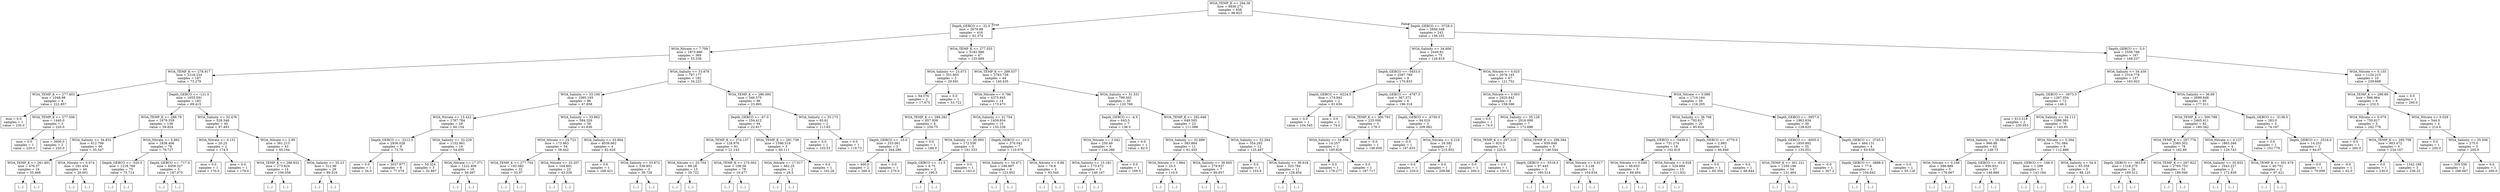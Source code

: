 digraph Tree {
node [shape=box] ;
0 [label="WOA_TEMP_K <= 294.36\nmse = 4836.271\nsamples = 658\nvalue = 98.823"] ;
1 [label="Depth_GEBCO <= -32.0\nmse = 2679.88\nsamples = 416\nvalue = 62.374"] ;
0 -> 1 [labeldistance=2.5, labelangle=45, headlabel="True"] ;
2 [label="WOA_Nitrate <= 7.709\nmse = 1873.866\nsamples = 369\nvalue = 53.338"] ;
1 -> 2 ;
3 [label="WOA_TEMP_K <= 278.917\nmse = 2218.234\nsamples = 187\nvalue = 73.279"] ;
2 -> 3 ;
4 [label="WOA_TEMP_K <= 277.403\nmse = 1048.98\nsamples = 4\nvalue = 222.857"] ;
3 -> 4 ;
5 [label="mse = 0.0\nsamples = 1\nvalue = 230.0"] ;
4 -> 5 ;
6 [label="WOA_TEMP_K <= 277.506\nmse = 1440.0\nsamples = 3\nvalue = 220.0"] ;
4 -> 6 ;
7 [label="mse = 0.0\nsamples = 1\nvalue = 220.0"] ;
6 -> 7 ;
8 [label="mse = 3600.0\nsamples = 2\nvalue = 220.0"] ;
6 -> 8 ;
9 [label="Depth_GEBCO <= -121.0\nmse = 1655.591\nsamples = 183\nvalue = 69.415"] ;
3 -> 9 ;
10 [label="WOA_TEMP_K <= 288.79\nmse = 1679.359\nsamples = 138\nvalue = 59.824"] ;
9 -> 10 ;
11 [label="WOA_Salinity <= 34.832\nmse = 412.799\nsamples = 60\nvalue = 35.547"] ;
10 -> 11 ;
12 [label="WOA_TEMP_K <= 281.491\nmse = 476.37\nsamples = 16\nvalue = 55.468"] ;
11 -> 12 ;
13 [label="(...)"] ;
12 -> 13 ;
20 [label="(...)"] ;
12 -> 20 ;
39 [label="WOA_Nitrate <= 0.074\nmse = 181.454\nsamples = 44\nvalue = 28.001"] ;
11 -> 39 ;
40 [label="(...)"] ;
39 -> 40 ;
41 [label="(...)"] ;
39 -> 41 ;
92 [label="WOA_Nitrate <= 5.892\nmse = 1838.406\nsamples = 78\nvalue = 79.727"] ;
10 -> 92 ;
93 [label="Depth_GEBCO <= -520.5\nmse = 1218.769\nsamples = 75\nvalue = 75.714"] ;
92 -> 93 ;
94 [label="(...)"] ;
93 -> 94 ;
217 [label="(...)"] ;
93 -> 217 ;
224 [label="Depth_GEBCO <= -717.0\nmse = 6459.327\nsamples = 3\nvalue = 187.075"] ;
92 -> 224 ;
225 [label="(...)"] ;
224 -> 225 ;
228 [label="(...)"] ;
224 -> 228 ;
229 [label="WOA_Salinity <= 32.476\nmse = 528.346\nsamples = 45\nvalue = 97.493"] ;
9 -> 229 ;
230 [label="WOA_Nitrate <= 0.151\nmse = 20.25\nsamples = 2\nvalue = 174.5"] ;
229 -> 230 ;
231 [label="mse = 0.0\nsamples = 1\nvalue = 170.0"] ;
230 -> 231 ;
232 [label="mse = 0.0\nsamples = 1\nvalue = 179.0"] ;
230 -> 232 ;
233 [label="WOA_Nitrate <= 2.95\nmse = 361.213\nsamples = 43\nvalue = 95.194"] ;
229 -> 233 ;
234 [label="WOA_TEMP_K <= 288.932\nmse = 273.824\nsamples = 14\nvalue = 106.058"] ;
233 -> 234 ;
235 [label="(...)"] ;
234 -> 235 ;
244 [label="(...)"] ;
234 -> 244 ;
261 [label="WOA_Salinity <= 35.23\nmse = 312.96\nsamples = 29\nvalue = 89.516"] ;
233 -> 261 ;
262 [label="(...)"] ;
261 -> 262 ;
305 [label="(...)"] ;
261 -> 305 ;
306 [label="WOA_Salinity <= 33.879\nmse = 797.177\nsamples = 182\nvalue = 34.223"] ;
2 -> 306 ;
307 [label="WOA_Salinity <= 33.106\nmse = 1065.193\nsamples = 86\nvalue = 47.858"] ;
306 -> 307 ;
308 [label="WOA_Nitrate <= 13.422\nmse = 1787.784\nsamples = 28\nvalue = 60.154"] ;
307 -> 308 ;
309 [label="Depth_GEBCO <= -2212.5\nmse = 2936.028\nsamples = 9\nvalue = 73.76"] ;
308 -> 309 ;
310 [label="mse = 0.0\nsamples = 1\nvalue = 34.0"] ;
309 -> 310 ;
311 [label="mse = 3037.977\nsamples = 8\nvalue = 77.074"] ;
309 -> 311 ;
312 [label="WOA_Salinity <= 32.229\nmse = 1152.861\nsamples = 19\nvalue = 54.055"] ;
308 -> 312 ;
313 [label="mse = 50.324\nsamples = 3\nvalue = 32.887"] ;
312 -> 313 ;
314 [label="WOA_Nitrate <= 17.371\nmse = 1222.409\nsamples = 16\nvalue = 56.497"] ;
312 -> 314 ;
315 [label="(...)"] ;
314 -> 315 ;
316 [label="(...)"] ;
314 -> 316 ;
319 [label="WOA_Salinity <= 33.862\nmse = 584.329\nsamples = 58\nvalue = 41.636"] ;
307 -> 319 ;
320 [label="WOA_Nitrate <= 24.722\nmse = 173.963\nsamples = 54\nvalue = 38.442"] ;
319 -> 320 ;
321 [label="WOA_TEMP_K <= 277.754\nmse = 192.082\nsamples = 32\nvalue = 33.97"] ;
320 -> 321 ;
322 [label="(...)"] ;
321 -> 322 ;
369 [label="(...)"] ;
321 -> 369 ;
382 [label="WOA_Nitrate <= 25.207\nmse = 104.601\nsamples = 22\nvalue = 43.536"] ;
320 -> 382 ;
383 [label="(...)"] ;
382 -> 383 ;
398 [label="(...)"] ;
382 -> 398 ;
419 [label="WOA_Salinity <= 33.864\nmse = 4039.662\nsamples = 4\nvalue = 82.626"] ;
319 -> 419 ;
420 [label="mse = 0.0\nsamples = 1\nvalue = 168.421"] ;
419 -> 420 ;
421 [label="WOA_Salinity <= 33.872\nmse = 538.851\nsamples = 3\nvalue = 39.728"] ;
419 -> 421 ;
422 [label="(...)"] ;
421 -> 422 ;
425 [label="(...)"] ;
421 -> 425 ;
426 [label="WOA_TEMP_K <= 286.095\nmse = 346.575\nsamples = 96\nvalue = 23.893"] ;
306 -> 426 ;
427 [label="Depth_GEBCO <= -67.0\nmse = 254.412\nsamples = 94\nvalue = 22.817"] ;
426 -> 427 ;
428 [label="WOA_TEMP_K <= 274.137\nmse = 128.976\nsamples = 91\nvalue = 21.143"] ;
427 -> 428 ;
429 [label="WOA_Nitrate <= 25.704\nmse = 88.28\nsamples = 13\nvalue = 35.722"] ;
428 -> 429 ;
430 [label="(...)"] ;
429 -> 430 ;
449 [label="(...)"] ;
429 -> 449 ;
454 [label="WOA_TEMP_K <= 275.002\nmse = 106.56\nsamples = 78\nvalue = 19.477"] ;
428 -> 454 ;
455 [label="(...)"] ;
454 -> 455 ;
478 [label="(...)"] ;
454 -> 478 ;
563 [label="WOA_TEMP_K <= 281.738\nmse = 1596.519\nsamples = 3\nvalue = 60.111"] ;
427 -> 563 ;
564 [label="WOA_Nitrate <= 17.017\nmse = 462.25\nsamples = 2\nvalue = 28.5"] ;
563 -> 564 ;
565 [label="(...)"] ;
564 -> 565 ;
566 [label="(...)"] ;
564 -> 566 ;
567 [label="mse = 0.0\nsamples = 1\nvalue = 102.26"] ;
563 -> 567 ;
568 [label="WOA_Salinity <= 35.173\nmse = 65.61\nsamples = 2\nvalue = 111.63"] ;
426 -> 568 ;
569 [label="mse = 0.0\nsamples = 1\nvalue = 103.53"] ;
568 -> 569 ;
570 [label="mse = 0.0\nsamples = 1\nvalue = 119.73"] ;
568 -> 570 ;
571 [label="WOA_TEMP_K <= 277.555\nmse = 3182.586\nsamples = 47\nvalue = 135.689"] ;
1 -> 571 ;
572 [label="WOA_Salinity <= 23.073\nmse = 351.803\nsamples = 3\nvalue = 29.691"] ;
571 -> 572 ;
573 [label="mse = 94.576\nsamples = 2\nvalue = 17.675"] ;
572 -> 573 ;
574 [label="mse = 0.0\nsamples = 1\nvalue = 53.722"] ;
572 -> 574 ;
575 [label="WOA_TEMP_K <= 289.537\nmse = 2783.726\nsamples = 44\nvalue = 140.435"] ;
571 -> 575 ;
576 [label="WOA_Nitrate <= 0.786\nmse = 4375.945\nsamples = 14\nvalue = 173.473"] ;
575 -> 576 ;
577 [label="WOA_TEMP_K <= 289.282\nmse = 857.938\nsamples = 4\nvalue = 254.75"] ;
576 -> 577 ;
578 [label="Depth_GEBCO <= -10.0\nmse = 253.061\nsamples = 3\nvalue = 264.286"] ;
577 -> 578 ;
579 [label="mse = 400.0\nsamples = 2\nvalue = 260.0"] ;
578 -> 579 ;
580 [label="mse = 0.0\nsamples = 1\nvalue = 270.0"] ;
578 -> 580 ;
581 [label="mse = 0.0\nsamples = 1\nvalue = 188.0"] ;
577 -> 581 ;
582 [label="WOA_Salinity <= 31.704\nmse = 1459.934\nsamples = 10\nvalue = 135.226"] ;
576 -> 582 ;
583 [label="WOA_Salinity <= 30.093\nmse = 172.556\nsamples = 3\nvalue = 181.333"] ;
582 -> 583 ;
584 [label="Depth_GEBCO <= -11.5\nmse = 6.75\nsamples = 2\nvalue = 190.5"] ;
583 -> 584 ;
585 [label="(...)"] ;
584 -> 585 ;
586 [label="(...)"] ;
584 -> 586 ;
587 [label="mse = 0.0\nsamples = 1\nvalue = 163.0"] ;
583 -> 587 ;
588 [label="Depth_GEBCO <= -10.5\nmse = 370.042\nsamples = 7\nvalue = 110.076"] ;
582 -> 588 ;
589 [label="WOA_Salinity <= 34.471\nmse = 196.897\nsamples = 4\nvalue = 123.852"] ;
588 -> 589 ;
590 [label="(...)"] ;
589 -> 590 ;
595 [label="(...)"] ;
589 -> 595 ;
596 [label="WOA_Nitrate <= 6.86\nmse = 76.8\nsamples = 3\nvalue = 93.545"] ;
588 -> 596 ;
597 [label="(...)"] ;
596 -> 597 ;
600 [label="(...)"] ;
596 -> 600 ;
601 [label="WOA_Salinity <= 31.531\nmse = 799.502\nsamples = 30\nvalue = 120.769"] ;
575 -> 601 ;
602 [label="Depth_GEBCO <= -4.5\nmse = 643.5\nsamples = 7\nvalue = 136.5"] ;
601 -> 602 ;
603 [label="WOA_Nitrate <= 3.042\nmse = 250.49\nsamples = 6\nvalue = 144.286"] ;
602 -> 603 ;
604 [label="WOA_Salinity <= 15.181\nmse = 173.472\nsamples = 5\nvalue = 140.167"] ;
603 -> 604 ;
605 [label="(...)"] ;
604 -> 605 ;
606 [label="(...)"] ;
604 -> 606 ;
613 [label="mse = 0.0\nsamples = 1\nvalue = 169.0"] ;
603 -> 613 ;
614 [label="mse = 0.0\nsamples = 1\nvalue = 82.0"] ;
602 -> 614 ;
615 [label="WOA_TEMP_K <= 292.646\nmse = 649.505\nsamples = 23\nvalue = 111.088"] ;
601 -> 615 ;
616 [label="WOA_Salinity <= 32.889\nmse = 383.884\nsamples = 11\nvalue = 91.455"] ;
615 -> 616 ;
617 [label="WOA_Nitrate <= 1.964\nmse = 25.5\nsamples = 4\nvalue = 110.0"] ;
616 -> 617 ;
618 [label="(...)"] ;
617 -> 618 ;
619 [label="(...)"] ;
617 -> 619 ;
622 [label="WOA_Salinity <= 36.605\nmse = 279.837\nsamples = 7\nvalue = 80.857"] ;
616 -> 622 ;
623 [label="(...)"] ;
622 -> 623 ;
630 [label="(...)"] ;
622 -> 630 ;
631 [label="WOA_Salinity <= 32.284\nmse = 354.292\nsamples = 12\nvalue = 125.487"] ;
615 -> 631 ;
632 [label="mse = 0.0\nsamples = 1\nvalue = 103.6"] ;
631 -> 632 ;
633 [label="WOA_Salinity <= 36.618\nmse = 323.764\nsamples = 11\nvalue = 128.854"] ;
631 -> 633 ;
634 [label="(...)"] ;
633 -> 634 ;
641 [label="(...)"] ;
633 -> 641 ;
642 [label="Depth_GEBCO <= -3728.0\nmse = 2856.348\nsamples = 242\nvalue = 156.101"] ;
0 -> 642 [labeldistance=2.5, labelangle=-45, headlabel="False"] ;
643 [label="WOA_Salinity <= 34.606\nmse = 2449.92\nsamples = 75\nvalue = 128.819"] ;
642 -> 643 ;
644 [label="Depth_GEBCO <= -5453.0\nmse = 2597.789\nsamples = 8\nvalue = 170.833"] ;
643 -> 644 ;
645 [label="Depth_GEBCO <= -6224.5\nmse = 174.942\nsamples = 2\nvalue = 81.636"] ;
644 -> 645 ;
646 [label="mse = 0.0\nsamples = 1\nvalue = 104.545"] ;
645 -> 646 ;
647 [label="mse = 0.0\nsamples = 1\nvalue = 74.0"] ;
645 -> 647 ;
648 [label="Depth_GEBCO <= -4787.5\nmse = 367.372\nsamples = 6\nvalue = 196.318"] ;
644 -> 648 ;
649 [label="WOA_TEMP_K <= 300.793\nmse = 225.006\nsamples = 3\nvalue = 179.3"] ;
648 -> 649 ;
650 [label="WOA_Salinity <= 34.558\nmse = 14.257\nsamples = 2\nvalue = 185.829"] ;
649 -> 650 ;
651 [label="mse = 0.0\nsamples = 1\nvalue = 178.277"] ;
650 -> 651 ;
652 [label="mse = 0.0\nsamples = 1\nvalue = 187.717"] ;
650 -> 652 ;
653 [label="mse = -0.0\nsamples = 1\nvalue = 146.656"] ;
649 -> 653 ;
654 [label="Depth_GEBCO <= -4730.0\nmse = 94.019\nsamples = 3\nvalue = 209.082"] ;
648 -> 654 ;
655 [label="mse = -0.0\nsamples = 1\nvalue = 197.633"] ;
654 -> 655 ;
656 [label="WOA_Nitrate <= 0.219\nmse = 24.582\nsamples = 2\nvalue = 215.952"] ;
654 -> 656 ;
657 [label="mse = 0.0\nsamples = 1\nvalue = 220.0"] ;
656 -> 657 ;
658 [label="mse = 0.0\nsamples = 1\nvalue = 209.88"] ;
656 -> 658 ;
659 [label="WOA_Nitrate <= 0.025\nmse = 2078.145\nsamples = 67\nvalue = 121.752"] ;
643 -> 659 ;
660 [label="WOA_Nitrate <= 0.003\nmse = 2920.842\nsamples = 8\nvalue = 158.596"] ;
659 -> 660 ;
661 [label="mse = 0.0\nsamples = 1\nvalue = 74.0"] ;
660 -> 661 ;
662 [label="WOA_Salinity <= 35.128\nmse = 2016.099\nsamples = 7\nvalue = 172.696"] ;
660 -> 662 ;
663 [label="WOA_TEMP_K <= 297.319\nmse = 625.0\nsamples = 2\nvalue = 225.0"] ;
662 -> 663 ;
664 [label="mse = 0.0\nsamples = 1\nvalue = 200.0"] ;
663 -> 664 ;
665 [label="mse = 0.0\nsamples = 1\nvalue = 250.0"] ;
663 -> 665 ;
666 [label="WOA_TEMP_K <= 298.584\nmse = 659.848\nsamples = 5\nvalue = 146.544"] ;
662 -> 666 ;
667 [label="Depth_GEBCO <= -5518.5\nmse = 97.443\nsamples = 3\nvalue = 160.514"] ;
666 -> 667 ;
668 [label="(...)"] ;
667 -> 668 ;
669 [label="(...)"] ;
667 -> 669 ;
672 [label="WOA_Nitrate <= 0.017\nmse = 5.136\nsamples = 2\nvalue = 104.634"] ;
666 -> 672 ;
673 [label="(...)"] ;
672 -> 673 ;
674 [label="(...)"] ;
672 -> 674 ;
675 [label="WOA_Nitrate <= 0.089\nmse = 1716.164\nsamples = 59\nvalue = 116.205"] ;
659 -> 675 ;
676 [label="WOA_Salinity <= 36.708\nmse = 792.617\nsamples = 20\nvalue = 95.624"] ;
675 -> 676 ;
677 [label="Depth_GEBCO <= -5439.0\nmse = 731.274\nsamples = 18\nvalue = 102.818"] ;
676 -> 677 ;
678 [label="WOA_Nitrate <= 0.049\nmse = 48.653\nsamples = 5\nvalue = 69.404"] ;
677 -> 678 ;
679 [label="(...)"] ;
678 -> 679 ;
682 [label="(...)"] ;
678 -> 682 ;
685 [label="WOA_Nitrate <= 0.028\nmse = 529.884\nsamples = 13\nvalue = 111.931"] ;
677 -> 685 ;
686 [label="(...)"] ;
685 -> 686 ;
687 [label="(...)"] ;
685 -> 687 ;
710 [label="Depth_GEBCO <= -4770.0\nmse = 2.983\nsamples = 2\nvalue = 66.849"] ;
676 -> 710 ;
711 [label="mse = 0.0\nsamples = 1\nvalue = 65.354"] ;
710 -> 711 ;
712 [label="mse = 0.0\nsamples = 1\nvalue = 68.844"] ;
710 -> 712 ;
713 [label="Depth_GEBCO <= -3957.0\nmse = 1863.634\nsamples = 39\nvalue = 128.625"] ;
675 -> 713 ;
714 [label="Depth_GEBCO <= -4005.0\nmse = 1850.892\nsamples = 35\nvalue = 135.051"] ;
713 -> 714 ;
715 [label="WOA_TEMP_K <= 301.221\nmse = 1259.186\nsamples = 34\nvalue = 131.464"] ;
714 -> 715 ;
716 [label="(...)"] ;
715 -> 716 ;
771 [label="(...)"] ;
715 -> 771 ;
780 [label="mse = -0.0\nsamples = 1\nvalue = 307.2"] ;
714 -> 780 ;
781 [label="Depth_GEBCO <= -3745.5\nmse = 484.131\nsamples = 4\nvalue = 93.638"] ;
713 -> 781 ;
782 [label="Depth_GEBCO <= -3888.0\nmse = 77.6\nsamples = 3\nvalue = 104.642"] ;
781 -> 782 ;
783 [label="(...)"] ;
782 -> 783 ;
784 [label="(...)"] ;
782 -> 784 ;
787 [label="mse = 0.0\nsamples = 1\nvalue = 55.126"] ;
781 -> 787 ;
788 [label="Depth_GEBCO <= -5.0\nmse = 2558.766\nsamples = 167\nvalue = 168.237"] ;
642 -> 788 ;
789 [label="WOA_Salinity <= 34.439\nmse = 2318.778\nsamples = 157\nvalue = 163.923"] ;
788 -> 789 ;
790 [label="Depth_GEBCO <= -3673.5\nmse = 1267.054\nsamples = 72\nvalue = 146.2"] ;
789 -> 790 ;
791 [label="mse = 613.518\nsamples = 2\nvalue = 230.955"] ;
790 -> 791 ;
792 [label="WOA_Salinity <= 34.113\nmse = 1086.991\nsamples = 70\nvalue = 143.93"] ;
790 -> 792 ;
793 [label="WOA_Salinity <= 29.984\nmse = 966.86\nsamples = 62\nvalue = 148.73"] ;
792 -> 793 ;
794 [label="WOA_Nitrate <= 0.198\nmse = 588.889\nsamples = 5\nvalue = 176.667"] ;
793 -> 794 ;
795 [label="(...)"] ;
794 -> 795 ;
798 [label="(...)"] ;
794 -> 798 ;
799 [label="Depth_GEBCO <= -63.0\nmse = 936.931\nsamples = 57\nvalue = 146.889"] ;
793 -> 799 ;
800 [label="(...)"] ;
799 -> 800 ;
831 [label="(...)"] ;
799 -> 831 ;
888 [label="WOA_Nitrate <= 0.394\nmse = 751.084\nsamples = 8\nvalue = 112.886"] ;
792 -> 888 ;
889 [label="Depth_GEBCO <= -166.0\nmse = 1.289\nsamples = 3\nvalue = 141.184"] ;
888 -> 889 ;
890 [label="(...)"] ;
889 -> 890 ;
891 [label="(...)"] ;
889 -> 891 ;
894 [label="WOA_Salinity <= 34.4\nmse = 93.359\nsamples = 5\nvalue = 88.125"] ;
888 -> 894 ;
895 [label="(...)"] ;
894 -> 895 ;
902 [label="(...)"] ;
894 -> 902 ;
903 [label="WOA_Salinity <= 36.69\nmse = 2699.648\nsamples = 85\nvalue = 177.511"] ;
789 -> 903 ;
904 [label="WOA_TEMP_K <= 300.788\nmse = 2465.411\nsamples = 82\nvalue = 180.342"] ;
903 -> 904 ;
905 [label="WOA_TEMP_K <= 297.776\nmse = 2360.302\nsamples = 78\nvalue = 182.89"] ;
904 -> 905 ;
906 [label="Depth_GEBCO <= -3615.0\nmse = 1318.275\nsamples = 26\nvalue = 169.512"] ;
905 -> 906 ;
907 [label="(...)"] ;
906 -> 907 ;
910 [label="(...)"] ;
906 -> 910 ;
943 [label="WOA_TEMP_K <= 297.922\nmse = 2765.753\nsamples = 52\nvalue = 189.946"] ;
905 -> 943 ;
944 [label="(...)"] ;
943 -> 944 ;
945 [label="(...)"] ;
943 -> 945 ;
1002 [label="WOA_Nitrate <= 0.127\nmse = 1863.346\nsamples = 4\nvalue = 129.743"] ;
904 -> 1002 ;
1003 [label="WOA_Salinity <= 35.932\nmse = 1043.227\nsamples = 2\nvalue = 172.839"] ;
1002 -> 1003 ;
1004 [label="(...)"] ;
1003 -> 1004 ;
1005 [label="(...)"] ;
1003 -> 1005 ;
1006 [label="WOA_TEMP_K <= 301.479\nmse = 40.751\nsamples = 2\nvalue = 97.421"] ;
1002 -> 1006 ;
1007 [label="(...)"] ;
1006 -> 1007 ;
1008 [label="(...)"] ;
1006 -> 1008 ;
1009 [label="Depth_GEBCO <= -3138.0\nmse = 283.0\nsamples = 3\nvalue = 74.197"] ;
903 -> 1009 ;
1010 [label="mse = 0.0\nsamples = 1\nvalue = 102.779"] ;
1009 -> 1010 ;
1011 [label="Depth_GEBCO <= -2516.0\nmse = 14.253\nsamples = 2\nvalue = 64.67"] ;
1009 -> 1011 ;
1012 [label="mse = 0.0\nsamples = 1\nvalue = 70.009"] ;
1011 -> 1012 ;
1013 [label="mse = -0.0\nsamples = 1\nvalue = 62.0"] ;
1011 -> 1013 ;
1014 [label="WOA_Nitrate <= 0.155\nmse = 1120.215\nsamples = 10\nvalue = 239.688"] ;
788 -> 1014 ;
1015 [label="WOA_TEMP_K <= 298.89\nmse = 866.964\nsamples = 9\nvalue = 232.5"] ;
1014 -> 1015 ;
1016 [label="WOA_Nitrate <= 0.079\nmse = 750.617\nsamples = 5\nvalue = 242.778"] ;
1015 -> 1016 ;
1017 [label="mse = 0.0\nsamples = 1\nvalue = 260.0"] ;
1016 -> 1017 ;
1018 [label="WOA_TEMP_K <= 295.708\nmse = 903.472\nsamples = 4\nvalue = 234.167"] ;
1016 -> 1018 ;
1019 [label="mse = 0.0\nsamples = 1\nvalue = 230.0"] ;
1018 -> 1019 ;
1020 [label="mse = 1342.188\nsamples = 3\nvalue = 236.25"] ;
1018 -> 1020 ;
1021 [label="WOA_Nitrate <= 0.029\nmse = 544.0\nsamples = 4\nvalue = 214.0"] ;
1015 -> 1021 ;
1022 [label="mse = 0.0\nsamples = 1\nvalue = 250.0"] ;
1021 -> 1022 ;
1023 [label="WOA_Salinity <= 35.506\nmse = 275.0\nsamples = 3\nvalue = 205.0"] ;
1021 -> 1023 ;
1024 [label="mse = 355.556\nsamples = 2\nvalue = 206.667"] ;
1023 -> 1024 ;
1025 [label="mse = 0.0\nsamples = 1\nvalue = 200.0"] ;
1023 -> 1025 ;
1026 [label="mse = 0.0\nsamples = 1\nvalue = 290.0"] ;
1014 -> 1026 ;
}